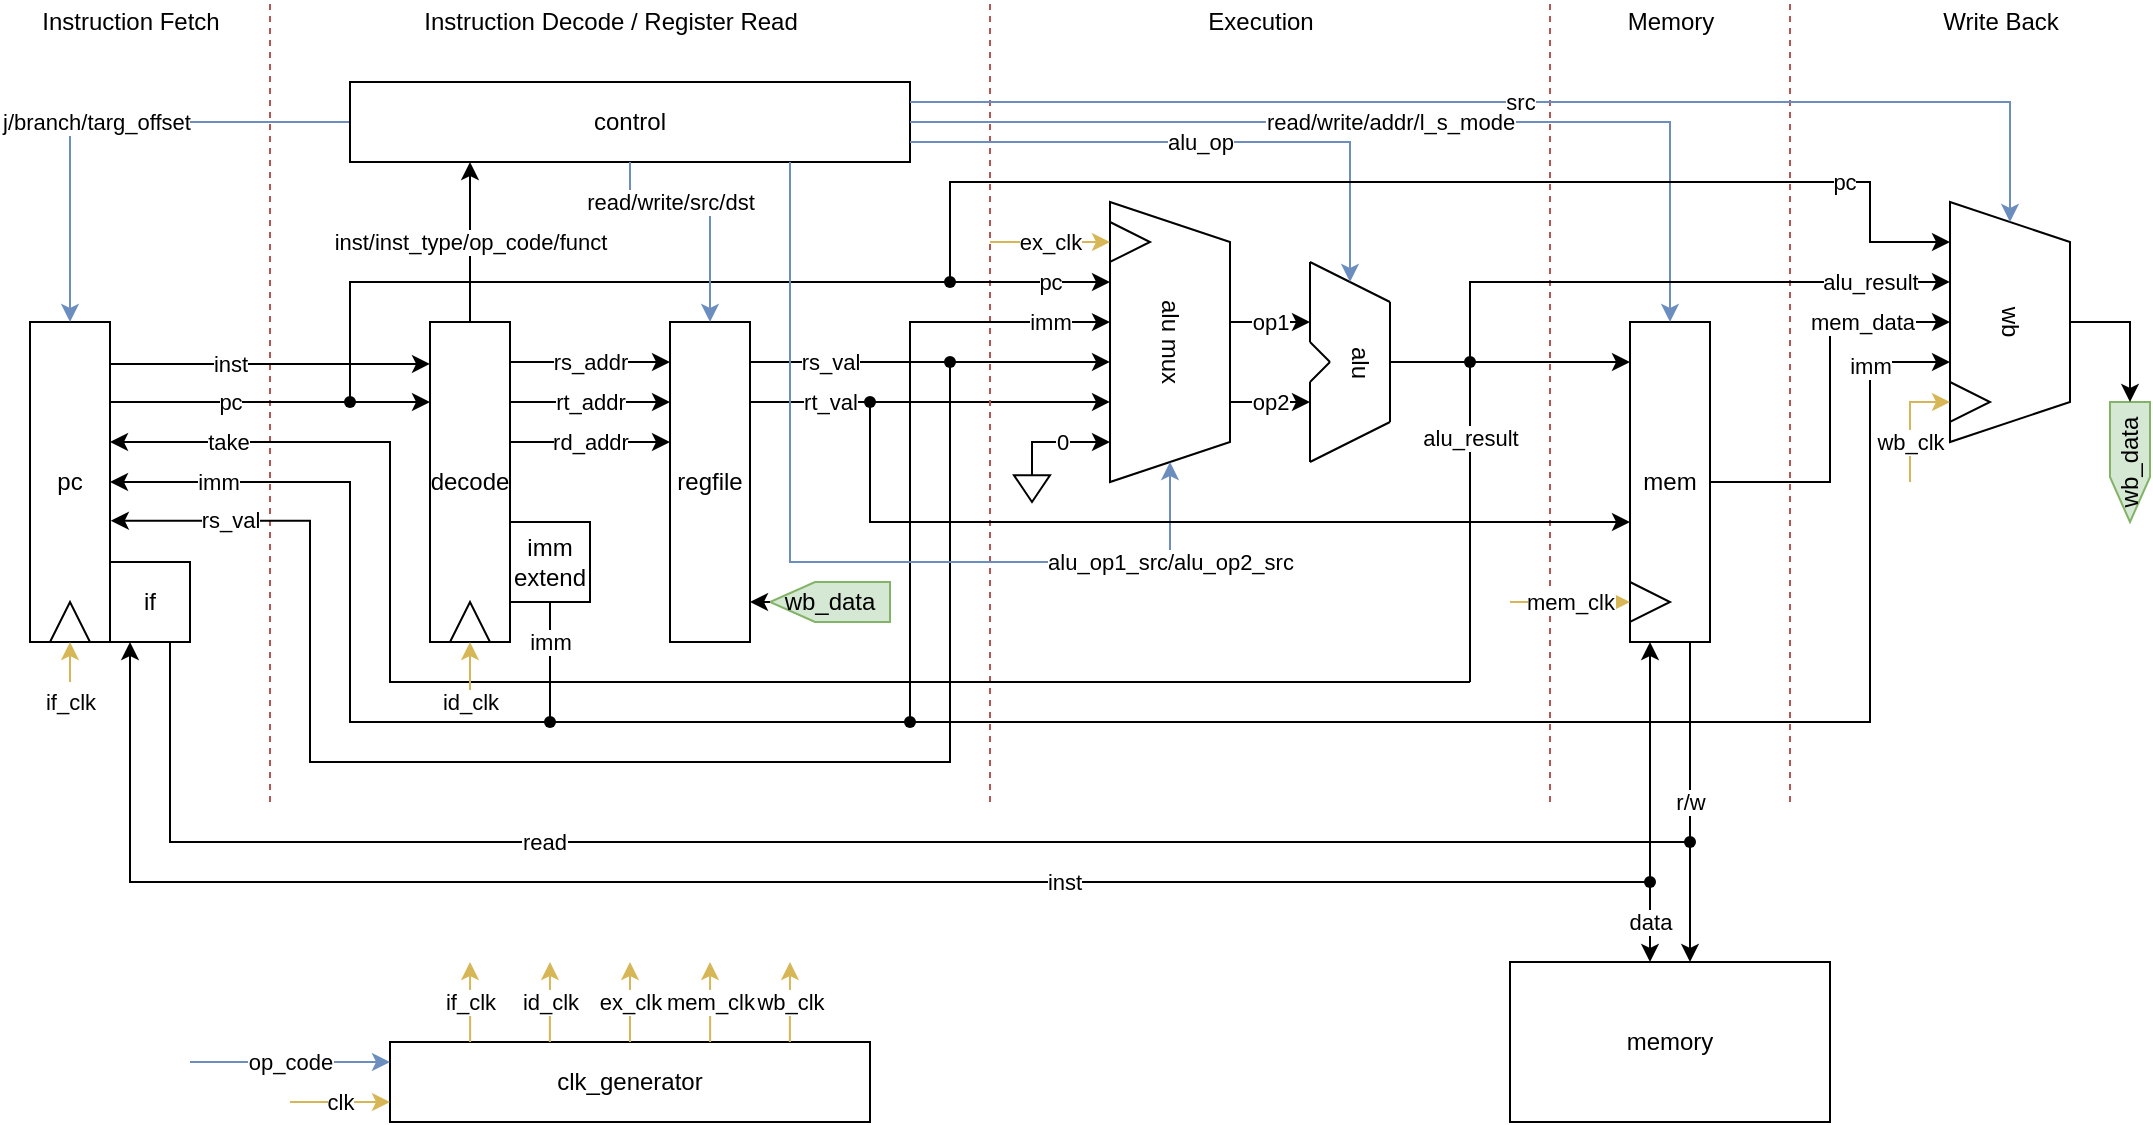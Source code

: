<mxfile version="16.0.2" type="device"><diagram id="kXGXtVitnuVFbZN-tH9j" name="Page-1"><mxGraphModel dx="1261" dy="783" grid="1" gridSize="10" guides="1" tooltips="1" connect="1" arrows="1" fold="1" page="1" pageScale="1" pageWidth="1169" pageHeight="827" math="0" shadow="0"><root><mxCell id="0"/><mxCell id="1" parent="0"/><mxCell id="jANy_Va856jDarxAY1Pt-2" value="pc" style="rounded=0;whiteSpace=wrap;html=1;" parent="1" vertex="1"><mxGeometry x="40" y="200" width="40" height="160" as="geometry"/></mxCell><mxCell id="jANy_Va856jDarxAY1Pt-3" value="" style="endArrow=none;dashed=1;html=1;rounded=0;fillColor=#f8cecc;strokeColor=#b85450;" parent="1" edge="1"><mxGeometry width="50" height="50" relative="1" as="geometry"><mxPoint x="160" y="440" as="sourcePoint"/><mxPoint x="160" y="40" as="targetPoint"/></mxGeometry></mxCell><mxCell id="jANy_Va856jDarxAY1Pt-5" value="Instruction Fetch" style="text;html=1;align=center;verticalAlign=middle;resizable=0;points=[];autosize=1;strokeColor=none;fillColor=none;" parent="1" vertex="1"><mxGeometry x="40" y="40" width="100" height="20" as="geometry"/></mxCell><mxCell id="jANy_Va856jDarxAY1Pt-7" value="if" style="whiteSpace=wrap;html=1;" parent="1" vertex="1"><mxGeometry x="80" y="320" width="40" height="40" as="geometry"/></mxCell><mxCell id="jANy_Va856jDarxAY1Pt-12" value="pc" style="endArrow=classic;html=1;rounded=0;exitX=1;exitY=0.25;exitDx=0;exitDy=0;entryX=0;entryY=0.25;entryDx=0;entryDy=0;" parent="1" source="jANy_Va856jDarxAY1Pt-2" target="jANy_Va856jDarxAY1Pt-22" edge="1"><mxGeometry x="-0.25" width="50" height="50" relative="1" as="geometry"><mxPoint x="80" y="279.6" as="sourcePoint"/><mxPoint x="280" y="240" as="targetPoint"/><mxPoint as="offset"/></mxGeometry></mxCell><mxCell id="jANy_Va856jDarxAY1Pt-14" value="inst" style="endArrow=classic;html=1;rounded=0;entryX=0;entryY=0.131;entryDx=0;entryDy=0;entryPerimeter=0;" parent="1" target="jANy_Va856jDarxAY1Pt-22" edge="1"><mxGeometry x="-0.25" width="50" height="50" relative="1" as="geometry"><mxPoint x="80" y="221" as="sourcePoint"/><mxPoint x="240" y="221" as="targetPoint"/><mxPoint as="offset"/></mxGeometry></mxCell><mxCell id="jANy_Va856jDarxAY1Pt-19" value="j/branch/targ_offset" style="edgeStyle=segmentEdgeStyle;endArrow=classic;html=1;rounded=0;exitX=0;exitY=0.5;exitDx=0;exitDy=0;entryX=0.5;entryY=0;entryDx=0;entryDy=0;fillColor=#dae8fc;strokeColor=#6c8ebf;" parent="1" source="jANy_Va856jDarxAY1Pt-23" target="jANy_Va856jDarxAY1Pt-2" edge="1"><mxGeometry x="0.072" width="50" height="50" relative="1" as="geometry"><mxPoint x="120" y="100" as="sourcePoint"/><mxPoint x="80" y="220" as="targetPoint"/><Array as="points"><mxPoint x="60" y="100"/></Array><mxPoint x="1" as="offset"/></mxGeometry></mxCell><mxCell id="jANy_Va856jDarxAY1Pt-20" value="read" style="endArrow=none;html=1;rounded=0;exitX=0.75;exitY=1;exitDx=0;exitDy=0;endFill=0;" parent="1" source="jANy_Va856jDarxAY1Pt-7" edge="1"><mxGeometry x="-0.333" width="50" height="50" relative="1" as="geometry"><mxPoint x="130" y="360" as="sourcePoint"/><mxPoint x="870" y="460" as="targetPoint"/><mxPoint as="offset"/><Array as="points"><mxPoint x="110" y="460"/></Array></mxGeometry></mxCell><mxCell id="jANy_Va856jDarxAY1Pt-21" value="inst" style="endArrow=classic;html=1;rounded=0;" parent="1" edge="1"><mxGeometry x="-0.333" width="50" height="50" relative="1" as="geometry"><mxPoint x="850" y="480" as="sourcePoint"/><mxPoint x="90" y="360" as="targetPoint"/><mxPoint as="offset"/><Array as="points"><mxPoint x="90" y="480"/></Array></mxGeometry></mxCell><mxCell id="jANy_Va856jDarxAY1Pt-22" value="decode" style="rounded=0;whiteSpace=wrap;html=1;" parent="1" vertex="1"><mxGeometry x="240" y="200" width="40" height="160" as="geometry"/></mxCell><mxCell id="jANy_Va856jDarxAY1Pt-23" value="control" style="rounded=0;whiteSpace=wrap;html=1;" parent="1" vertex="1"><mxGeometry x="200" y="80" width="280" height="40" as="geometry"/></mxCell><mxCell id="jANy_Va856jDarxAY1Pt-26" value="inst/inst_type/op_code/funct" style="endArrow=classic;html=1;rounded=0;exitX=0.5;exitY=0;exitDx=0;exitDy=0;" parent="1" source="jANy_Va856jDarxAY1Pt-22" edge="1"><mxGeometry width="50" height="50" relative="1" as="geometry"><mxPoint x="300" y="200" as="sourcePoint"/><mxPoint x="260" y="120" as="targetPoint"/><mxPoint as="offset"/></mxGeometry></mxCell><mxCell id="jANy_Va856jDarxAY1Pt-28" value="Instruction Decode / Register Read" style="text;html=1;align=center;verticalAlign=middle;resizable=0;points=[];autosize=1;strokeColor=none;fillColor=none;" parent="1" vertex="1"><mxGeometry x="230" y="40" width="200" height="20" as="geometry"/></mxCell><mxCell id="jANy_Va856jDarxAY1Pt-29" value="regfile" style="whiteSpace=wrap;html=1;" parent="1" vertex="1"><mxGeometry x="360" y="200" width="40" height="160" as="geometry"/></mxCell><mxCell id="jANy_Va856jDarxAY1Pt-30" value="rt_addr" style="endArrow=classic;html=1;rounded=0;exitX=1;exitY=0.25;exitDx=0;exitDy=0;entryX=0;entryY=0.25;entryDx=0;entryDy=0;" parent="1" source="jANy_Va856jDarxAY1Pt-22" target="jANy_Va856jDarxAY1Pt-29" edge="1"><mxGeometry width="50" height="50" relative="1" as="geometry"><mxPoint x="240" y="340" as="sourcePoint"/><mxPoint x="290" y="290" as="targetPoint"/></mxGeometry></mxCell><mxCell id="jANy_Va856jDarxAY1Pt-31" value="rs_addr" style="endArrow=classic;html=1;rounded=0;" parent="1" edge="1"><mxGeometry width="50" height="50" relative="1" as="geometry"><mxPoint x="280" y="220" as="sourcePoint"/><mxPoint x="360" y="220" as="targetPoint"/></mxGeometry></mxCell><mxCell id="jANy_Va856jDarxAY1Pt-32" value="imm extend" style="whiteSpace=wrap;html=1;aspect=fixed;" parent="1" vertex="1"><mxGeometry x="280" y="300" width="40" height="40" as="geometry"/></mxCell><mxCell id="jANy_Va856jDarxAY1Pt-36" value="imm" style="edgeStyle=elbowEdgeStyle;elbow=horizontal;endArrow=classic;html=1;rounded=0;entryX=1;entryY=0.5;entryDx=0;entryDy=0;" parent="1" target="jANy_Va856jDarxAY1Pt-2" edge="1"><mxGeometry x="0.684" width="50" height="50" relative="1" as="geometry"><mxPoint x="300" y="400" as="sourcePoint"/><mxPoint x="280" y="340" as="targetPoint"/><Array as="points"><mxPoint x="200" y="350"/></Array><mxPoint as="offset"/></mxGeometry></mxCell><mxCell id="jANy_Va856jDarxAY1Pt-37" value="imm" style="endArrow=none;html=1;rounded=0;entryX=0.5;entryY=1;entryDx=0;entryDy=0;" parent="1" target="jANy_Va856jDarxAY1Pt-32" edge="1"><mxGeometry x="0.333" width="50" height="50" relative="1" as="geometry"><mxPoint x="300" y="400" as="sourcePoint"/><mxPoint x="240" y="340" as="targetPoint"/><mxPoint as="offset"/></mxGeometry></mxCell><mxCell id="jANy_Va856jDarxAY1Pt-41" value="rs_val" style="edgeStyle=elbowEdgeStyle;elbow=horizontal;endArrow=classic;html=1;rounded=0;entryX=0.571;entryY=1;entryDx=0;entryDy=0;entryPerimeter=0;" parent="1" target="Ykakdfic_UmWaNhS7Apf-10" edge="1"><mxGeometry x="-0.556" width="50" height="50" relative="1" as="geometry"><mxPoint x="400" y="220" as="sourcePoint"/><mxPoint x="560" y="220" as="targetPoint"/><mxPoint as="offset"/><Array as="points"><mxPoint x="550" y="220"/></Array></mxGeometry></mxCell><mxCell id="jANy_Va856jDarxAY1Pt-42" value="rt_val" style="edgeStyle=elbowEdgeStyle;elbow=horizontal;endArrow=classic;html=1;rounded=0;entryX=0.714;entryY=1;entryDx=0;entryDy=0;entryPerimeter=0;" parent="1" target="Ykakdfic_UmWaNhS7Apf-10" edge="1"><mxGeometry x="-0.556" width="50" height="50" relative="1" as="geometry"><mxPoint x="400" y="240" as="sourcePoint"/><mxPoint x="550" y="220" as="targetPoint"/><mxPoint as="offset"/><Array as="points"><mxPoint x="560" y="240"/><mxPoint x="540" y="240"/></Array></mxGeometry></mxCell><mxCell id="Ykakdfic_UmWaNhS7Apf-1" value="" style="endArrow=none;dashed=1;html=1;rounded=0;fillColor=#f8cecc;strokeColor=#b85450;" parent="1" edge="1"><mxGeometry width="50" height="50" relative="1" as="geometry"><mxPoint x="520" y="440" as="sourcePoint"/><mxPoint x="520" y="40" as="targetPoint"/></mxGeometry></mxCell><mxCell id="Ykakdfic_UmWaNhS7Apf-2" value="Execution" style="text;html=1;align=center;verticalAlign=middle;resizable=0;points=[];autosize=1;strokeColor=none;fillColor=none;" parent="1" vertex="1"><mxGeometry x="620" y="40" width="70" height="20" as="geometry"/></mxCell><mxCell id="Ykakdfic_UmWaNhS7Apf-3" value="pc" style="edgeStyle=elbowEdgeStyle;elbow=vertical;endArrow=classic;html=1;rounded=0;" parent="1" edge="1"><mxGeometry x="0.864" width="50" height="50" relative="1" as="geometry"><mxPoint x="200" y="240" as="sourcePoint"/><mxPoint x="580" y="180" as="targetPoint"/><Array as="points"><mxPoint x="230" y="180"/></Array><mxPoint as="offset"/></mxGeometry></mxCell><mxCell id="Ykakdfic_UmWaNhS7Apf-5" value="rs_val" style="edgeStyle=segmentEdgeStyle;endArrow=classic;html=1;rounded=0;entryX=1.01;entryY=0.621;entryDx=0;entryDy=0;entryPerimeter=0;" parent="1" target="jANy_Va856jDarxAY1Pt-2" edge="1"><mxGeometry x="0.839" width="50" height="50" relative="1" as="geometry"><mxPoint x="500" y="220" as="sourcePoint"/><mxPoint x="220" y="400" as="targetPoint"/><Array as="points"><mxPoint x="500" y="420"/><mxPoint x="180" y="420"/><mxPoint x="180" y="299"/></Array><mxPoint as="offset"/></mxGeometry></mxCell><mxCell id="Ykakdfic_UmWaNhS7Apf-10" value="alu mux" style="shape=trapezoid;perimeter=trapezoidPerimeter;whiteSpace=wrap;html=1;fixedSize=1;rotation=90;" parent="1" vertex="1"><mxGeometry x="540" y="180" width="140" height="60" as="geometry"/></mxCell><mxCell id="Ykakdfic_UmWaNhS7Apf-12" value="imm" style="edgeStyle=elbowEdgeStyle;elbow=horizontal;endArrow=classic;html=1;rounded=0;entryX=0.429;entryY=1;entryDx=0;entryDy=0;entryPerimeter=0;" parent="1" target="Ykakdfic_UmWaNhS7Apf-10" edge="1"><mxGeometry x="0.875" width="50" height="50" relative="1" as="geometry"><mxPoint x="300" y="400" as="sourcePoint"/><mxPoint x="420" y="270" as="targetPoint"/><Array as="points"><mxPoint x="480" y="210"/><mxPoint x="480" y="300"/><mxPoint x="510" y="200"/><mxPoint x="500" y="340"/></Array><mxPoint as="offset"/></mxGeometry></mxCell><mxCell id="Ykakdfic_UmWaNhS7Apf-13" value="alu_op1_src/alu_op2_src" style="edgeStyle=segmentEdgeStyle;endArrow=classic;html=1;rounded=0;fillColor=#dae8fc;strokeColor=#6c8ebf;" parent="1" target="Ykakdfic_UmWaNhS7Apf-10" edge="1"><mxGeometry x="0.773" width="50" height="50" relative="1" as="geometry"><mxPoint x="420" y="120" as="sourcePoint"/><mxPoint x="610" y="140" as="targetPoint"/><Array as="points"><mxPoint x="420" y="320"/><mxPoint x="610" y="320"/></Array><mxPoint as="offset"/></mxGeometry></mxCell><mxCell id="Ykakdfic_UmWaNhS7Apf-15" value="" style="pointerEvents=1;verticalLabelPosition=bottom;shadow=0;dashed=0;align=center;html=1;verticalAlign=top;shape=mxgraph.electrical.signal_sources.signal_ground;" parent="1" vertex="1"><mxGeometry x="532" y="270" width="18" height="20" as="geometry"/></mxCell><mxCell id="Ykakdfic_UmWaNhS7Apf-17" value="0" style="edgeStyle=segmentEdgeStyle;endArrow=classic;html=1;rounded=0;exitX=0.5;exitY=0;exitDx=0;exitDy=0;exitPerimeter=0;" parent="1" source="Ykakdfic_UmWaNhS7Apf-15" edge="1"><mxGeometry width="50" height="50" relative="1" as="geometry"><mxPoint x="520" y="320" as="sourcePoint"/><mxPoint x="580" y="260" as="targetPoint"/><Array as="points"><mxPoint x="541" y="260"/></Array></mxGeometry></mxCell><mxCell id="Ykakdfic_UmWaNhS7Apf-23" value="" style="endArrow=none;html=1;rounded=0;" parent="1" edge="1"><mxGeometry width="50" height="50" relative="1" as="geometry"><mxPoint x="680" y="210" as="sourcePoint"/><mxPoint x="690" y="220" as="targetPoint"/></mxGeometry></mxCell><mxCell id="Ykakdfic_UmWaNhS7Apf-24" value="" style="endArrow=none;html=1;rounded=0;" parent="1" edge="1"><mxGeometry width="50" height="50" relative="1" as="geometry"><mxPoint x="680" y="230" as="sourcePoint"/><mxPoint x="690" y="220" as="targetPoint"/></mxGeometry></mxCell><mxCell id="Ykakdfic_UmWaNhS7Apf-25" value="" style="endArrow=none;html=1;rounded=0;" parent="1" edge="1"><mxGeometry width="50" height="50" relative="1" as="geometry"><mxPoint x="680" y="210" as="sourcePoint"/><mxPoint x="680" y="170" as="targetPoint"/></mxGeometry></mxCell><mxCell id="Ykakdfic_UmWaNhS7Apf-26" value="" style="endArrow=none;html=1;rounded=0;" parent="1" edge="1"><mxGeometry width="50" height="50" relative="1" as="geometry"><mxPoint x="680" y="230" as="sourcePoint"/><mxPoint x="680" y="270" as="targetPoint"/></mxGeometry></mxCell><mxCell id="Ykakdfic_UmWaNhS7Apf-27" value="" style="endArrow=none;html=1;rounded=0;" parent="1" edge="1"><mxGeometry width="50" height="50" relative="1" as="geometry"><mxPoint x="680" y="270" as="sourcePoint"/><mxPoint x="720" y="250" as="targetPoint"/></mxGeometry></mxCell><mxCell id="Ykakdfic_UmWaNhS7Apf-28" value="" style="endArrow=none;html=1;rounded=0;" parent="1" edge="1"><mxGeometry width="50" height="50" relative="1" as="geometry"><mxPoint x="680" y="170" as="sourcePoint"/><mxPoint x="720" y="190" as="targetPoint"/></mxGeometry></mxCell><mxCell id="Ykakdfic_UmWaNhS7Apf-29" value="" style="endArrow=none;html=1;rounded=0;" parent="1" edge="1"><mxGeometry width="50" height="50" relative="1" as="geometry"><mxPoint x="720" y="250" as="sourcePoint"/><mxPoint x="720" y="190" as="targetPoint"/></mxGeometry></mxCell><mxCell id="Ykakdfic_UmWaNhS7Apf-30" value="alu" style="text;html=1;align=center;verticalAlign=middle;resizable=0;points=[];autosize=1;strokeColor=none;fillColor=none;rotation=90;" parent="1" vertex="1"><mxGeometry x="690" y="210" width="30" height="20" as="geometry"/></mxCell><mxCell id="Ykakdfic_UmWaNhS7Apf-31" value="op1" style="endArrow=classic;html=1;rounded=0;" parent="1" edge="1"><mxGeometry width="50" height="50" relative="1" as="geometry"><mxPoint x="640" y="200" as="sourcePoint"/><mxPoint x="680" y="200" as="targetPoint"/><mxPoint as="offset"/></mxGeometry></mxCell><mxCell id="Ykakdfic_UmWaNhS7Apf-32" value="op2" style="endArrow=classic;html=1;rounded=0;" parent="1" edge="1"><mxGeometry width="50" height="50" relative="1" as="geometry"><mxPoint x="640" y="240" as="sourcePoint"/><mxPoint x="680" y="240" as="targetPoint"/></mxGeometry></mxCell><mxCell id="Ykakdfic_UmWaNhS7Apf-34" value="alu_op" style="edgeStyle=segmentEdgeStyle;endArrow=classic;html=1;rounded=0;exitX=1;exitY=0.75;exitDx=0;exitDy=0;fillColor=#dae8fc;strokeColor=#6c8ebf;" parent="1" source="jANy_Va856jDarxAY1Pt-23" edge="1"><mxGeometry width="50" height="50" relative="1" as="geometry"><mxPoint x="470" y="200" as="sourcePoint"/><mxPoint x="700" y="180" as="targetPoint"/></mxGeometry></mxCell><mxCell id="Ykakdfic_UmWaNhS7Apf-37" value="alu_result" style="endArrow=none;html=1;rounded=0;" parent="1" edge="1"><mxGeometry x="-0.222" width="50" height="50" relative="1" as="geometry"><mxPoint x="720" y="220" as="sourcePoint"/><mxPoint x="760" y="380" as="targetPoint"/><Array as="points"><mxPoint x="760" y="220"/></Array><mxPoint as="offset"/></mxGeometry></mxCell><mxCell id="Ykakdfic_UmWaNhS7Apf-38" value="take" style="edgeStyle=elbowEdgeStyle;elbow=horizontal;endArrow=classic;html=1;rounded=0;entryX=1;entryY=0.375;entryDx=0;entryDy=0;entryPerimeter=0;" parent="1" target="jANy_Va856jDarxAY1Pt-2" edge="1"><mxGeometry x="0.854" width="50" height="50" relative="1" as="geometry"><mxPoint x="760" y="380" as="sourcePoint"/><mxPoint x="130" y="260" as="targetPoint"/><Array as="points"><mxPoint x="220" y="320"/></Array><mxPoint as="offset"/></mxGeometry></mxCell><mxCell id="Ykakdfic_UmWaNhS7Apf-40" value="read/write/src/dst" style="edgeStyle=elbowEdgeStyle;elbow=vertical;endArrow=classic;html=1;rounded=0;exitX=0.5;exitY=1;exitDx=0;exitDy=0;entryX=0.5;entryY=0;entryDx=0;entryDy=0;fillColor=#dae8fc;strokeColor=#6c8ebf;" parent="1" source="jANy_Va856jDarxAY1Pt-23" target="jANy_Va856jDarxAY1Pt-29" edge="1"><mxGeometry x="-0.333" width="50" height="50" relative="1" as="geometry"><mxPoint x="330" y="190" as="sourcePoint"/><mxPoint x="380" y="140" as="targetPoint"/><Array as="points"><mxPoint x="340" y="140"/><mxPoint x="340" y="140"/><mxPoint x="350" y="140"/></Array><mxPoint as="offset"/></mxGeometry></mxCell><mxCell id="Ykakdfic_UmWaNhS7Apf-42" value="" style="endArrow=none;dashed=1;html=1;rounded=0;fillColor=#f8cecc;strokeColor=#b85450;" parent="1" edge="1"><mxGeometry width="50" height="50" relative="1" as="geometry"><mxPoint x="800" y="440" as="sourcePoint"/><mxPoint x="800" y="40" as="targetPoint"/></mxGeometry></mxCell><mxCell id="Ykakdfic_UmWaNhS7Apf-43" value="mem" style="whiteSpace=wrap;html=1;" parent="1" vertex="1"><mxGeometry x="840" y="200" width="40" height="160" as="geometry"/></mxCell><mxCell id="Ykakdfic_UmWaNhS7Apf-44" value="read/write/addr/l_s_mode" style="edgeStyle=segmentEdgeStyle;endArrow=classic;html=1;rounded=0;exitX=1;exitY=0.5;exitDx=0;exitDy=0;fillColor=#dae8fc;strokeColor=#6c8ebf;" parent="1" source="jANy_Va856jDarxAY1Pt-23" edge="1"><mxGeometry width="50" height="50" relative="1" as="geometry"><mxPoint x="590" y="90" as="sourcePoint"/><mxPoint x="860" y="200" as="targetPoint"/><Array as="points"><mxPoint x="860" y="100"/><mxPoint x="860" y="200"/></Array></mxGeometry></mxCell><mxCell id="Ykakdfic_UmWaNhS7Apf-45" value="" style="edgeStyle=segmentEdgeStyle;endArrow=classic;html=1;rounded=0;entryX=0;entryY=0.625;entryDx=0;entryDy=0;entryPerimeter=0;" parent="1" target="Ykakdfic_UmWaNhS7Apf-43" edge="1"><mxGeometry width="50" height="50" relative="1" as="geometry"><mxPoint x="460" y="240" as="sourcePoint"/><mxPoint x="830" y="300" as="targetPoint"/><Array as="points"><mxPoint x="460" y="300"/></Array></mxGeometry></mxCell><mxCell id="Ykakdfic_UmWaNhS7Apf-46" value="" style="endArrow=classic;html=1;rounded=0;entryX=0;entryY=0.125;entryDx=0;entryDy=0;entryPerimeter=0;" parent="1" target="Ykakdfic_UmWaNhS7Apf-43" edge="1"><mxGeometry width="50" height="50" relative="1" as="geometry"><mxPoint x="740" y="220" as="sourcePoint"/><mxPoint x="750" y="220" as="targetPoint"/></mxGeometry></mxCell><mxCell id="Ykakdfic_UmWaNhS7Apf-50" value="r/w" style="endArrow=classic;html=1;rounded=0;exitX=0.75;exitY=1;exitDx=0;exitDy=0;" parent="1" source="Ykakdfic_UmWaNhS7Apf-43" edge="1"><mxGeometry width="50" height="50" relative="1" as="geometry"><mxPoint x="890" y="360" as="sourcePoint"/><mxPoint x="870" y="520" as="targetPoint"/><mxPoint as="offset"/></mxGeometry></mxCell><mxCell id="Ykakdfic_UmWaNhS7Apf-52" value="data" style="endArrow=classic;startArrow=classic;html=1;rounded=0;" parent="1" edge="1"><mxGeometry x="-0.75" width="50" height="50" relative="1" as="geometry"><mxPoint x="850" y="520" as="sourcePoint"/><mxPoint x="850" y="360" as="targetPoint"/><mxPoint as="offset"/></mxGeometry></mxCell><mxCell id="Ykakdfic_UmWaNhS7Apf-53" value="Memory" style="text;html=1;align=center;verticalAlign=middle;resizable=0;points=[];autosize=1;strokeColor=none;fillColor=none;" parent="1" vertex="1"><mxGeometry x="830" y="40" width="60" height="20" as="geometry"/></mxCell><mxCell id="Ykakdfic_UmWaNhS7Apf-54" value="" style="endArrow=none;dashed=1;html=1;rounded=0;fillColor=#f8cecc;strokeColor=#b85450;" parent="1" edge="1"><mxGeometry width="50" height="50" relative="1" as="geometry"><mxPoint x="920" y="440" as="sourcePoint"/><mxPoint x="920" y="40" as="targetPoint"/></mxGeometry></mxCell><mxCell id="Ykakdfic_UmWaNhS7Apf-55" value="rd_addr" style="endArrow=classic;html=1;rounded=0;exitX=1;exitY=0.25;exitDx=0;exitDy=0;entryX=0;entryY=0.25;entryDx=0;entryDy=0;" parent="1" edge="1"><mxGeometry width="50" height="50" relative="1" as="geometry"><mxPoint x="280" y="260" as="sourcePoint"/><mxPoint x="360" y="260" as="targetPoint"/></mxGeometry></mxCell><mxCell id="Ykakdfic_UmWaNhS7Apf-56" value="Write Back" style="text;html=1;align=center;verticalAlign=middle;resizable=0;points=[];autosize=1;strokeColor=none;fillColor=none;" parent="1" vertex="1"><mxGeometry x="990" y="40" width="70" height="20" as="geometry"/></mxCell><mxCell id="Ykakdfic_UmWaNhS7Apf-58" value="wb" style="shape=trapezoid;perimeter=trapezoidPerimeter;whiteSpace=wrap;html=1;fixedSize=1;rotation=90;" parent="1" vertex="1"><mxGeometry x="970" y="170" width="120" height="60" as="geometry"/></mxCell><mxCell id="Ykakdfic_UmWaNhS7Apf-64" value="pc" style="edgeStyle=segmentEdgeStyle;endArrow=classic;html=1;rounded=0;entryX=0.167;entryY=1;entryDx=0;entryDy=0;entryPerimeter=0;" parent="1" target="Ykakdfic_UmWaNhS7Apf-58" edge="1"><mxGeometry x="0.714" width="50" height="50" relative="1" as="geometry"><mxPoint x="500" y="180" as="sourcePoint"/><mxPoint x="960" y="170" as="targetPoint"/><Array as="points"><mxPoint x="500" y="130"/><mxPoint x="960" y="130"/><mxPoint x="960" y="160"/></Array><mxPoint as="offset"/></mxGeometry></mxCell><mxCell id="Ykakdfic_UmWaNhS7Apf-83" value="src" style="endArrow=classic;html=1;rounded=0;exitX=1;exitY=0.25;exitDx=0;exitDy=0;entryX=0;entryY=0.5;entryDx=0;entryDy=0;fillColor=#dae8fc;strokeColor=#6c8ebf;" parent="1" source="jANy_Va856jDarxAY1Pt-23" target="Ykakdfic_UmWaNhS7Apf-58" edge="1"><mxGeometry width="50" height="50" relative="1" as="geometry"><mxPoint x="730" y="250" as="sourcePoint"/><mxPoint x="1000" y="90" as="targetPoint"/><Array as="points"><mxPoint x="1030" y="90"/></Array></mxGeometry></mxCell><mxCell id="Ykakdfic_UmWaNhS7Apf-84" value="alu_result" style="endArrow=classic;html=1;rounded=0;entryX=0.333;entryY=1;entryDx=0;entryDy=0;entryPerimeter=0;" parent="1" target="Ykakdfic_UmWaNhS7Apf-58" edge="1"><mxGeometry x="0.714" width="50" height="50" relative="1" as="geometry"><mxPoint x="760" y="220" as="sourcePoint"/><mxPoint x="900" y="190" as="targetPoint"/><Array as="points"><mxPoint x="760" y="180"/><mxPoint x="930" y="180"/></Array><mxPoint as="offset"/></mxGeometry></mxCell><mxCell id="Ykakdfic_UmWaNhS7Apf-85" value="mem_data" style="endArrow=classic;html=1;rounded=0;exitX=1;exitY=0.5;exitDx=0;exitDy=0;entryX=0.5;entryY=1;entryDx=0;entryDy=0;" parent="1" source="Ykakdfic_UmWaNhS7Apf-43" target="Ykakdfic_UmWaNhS7Apf-58" edge="1"><mxGeometry x="0.556" width="50" height="50" relative="1" as="geometry"><mxPoint x="830" y="290" as="sourcePoint"/><mxPoint x="1000" y="220" as="targetPoint"/><Array as="points"><mxPoint x="940" y="280"/><mxPoint x="940" y="200"/></Array><mxPoint as="offset"/></mxGeometry></mxCell><mxCell id="Ykakdfic_UmWaNhS7Apf-86" value="imm" style="endArrow=classic;html=1;rounded=0;entryX=0.667;entryY=1;entryDx=0;entryDy=0;entryPerimeter=0;" parent="1" target="Ykakdfic_UmWaNhS7Apf-58" edge="1"><mxGeometry x="0.882" width="50" height="50" relative="1" as="geometry"><mxPoint x="480" y="400" as="sourcePoint"/><mxPoint x="980" y="260" as="targetPoint"/><Array as="points"><mxPoint x="960" y="400"/><mxPoint x="960" y="220"/></Array><mxPoint as="offset"/></mxGeometry></mxCell><mxCell id="Ykakdfic_UmWaNhS7Apf-87" value="wb_data" style="shape=offPageConnector;whiteSpace=wrap;html=1;rotation=0;horizontal=0;verticalAlign=middle;fillColor=#d5e8d4;strokeColor=#82b366;" parent="1" vertex="1"><mxGeometry x="1080" y="240" width="20" height="60" as="geometry"/></mxCell><mxCell id="Ykakdfic_UmWaNhS7Apf-88" value="" style="edgeStyle=segmentEdgeStyle;endArrow=classic;html=1;rounded=0;entryX=0.5;entryY=0;entryDx=0;entryDy=0;exitX=0.5;exitY=0;exitDx=0;exitDy=0;" parent="1" source="Ykakdfic_UmWaNhS7Apf-58" target="Ykakdfic_UmWaNhS7Apf-87" edge="1"><mxGeometry width="50" height="50" relative="1" as="geometry"><mxPoint x="1065" y="200" as="sourcePoint"/><mxPoint x="1115" y="150" as="targetPoint"/></mxGeometry></mxCell><mxCell id="Ykakdfic_UmWaNhS7Apf-89" value="wb_data" style="shape=offPageConnector;whiteSpace=wrap;html=1;rotation=90;fillColor=#d5e8d4;strokeColor=#82b366;horizontal=0;" parent="1" vertex="1"><mxGeometry x="430" y="310" width="20" height="60" as="geometry"/></mxCell><mxCell id="Ykakdfic_UmWaNhS7Apf-90" value="" style="endArrow=classic;html=1;rounded=0;exitX=0.5;exitY=1;exitDx=0;exitDy=0;entryX=1;entryY=0.875;entryDx=0;entryDy=0;entryPerimeter=0;" parent="1" source="Ykakdfic_UmWaNhS7Apf-89" target="jANy_Va856jDarxAY1Pt-29" edge="1"><mxGeometry width="50" height="50" relative="1" as="geometry"><mxPoint x="510" y="320" as="sourcePoint"/><mxPoint x="560" y="270" as="targetPoint"/></mxGeometry></mxCell><mxCell id="Ykakdfic_UmWaNhS7Apf-93" value="" style="shape=waypoint;sketch=0;fillStyle=solid;size=6;pointerEvents=1;points=[];fillColor=none;resizable=0;rotatable=0;perimeter=centerPerimeter;snapToPoint=1;connectable=0;allowArrows=0;recursiveResize=0;" parent="1" vertex="1"><mxGeometry x="460" y="380" width="40" height="40" as="geometry"/></mxCell><mxCell id="Ykakdfic_UmWaNhS7Apf-94" value="" style="shape=waypoint;sketch=0;fillStyle=solid;size=6;pointerEvents=1;points=[];fillColor=none;resizable=0;rotatable=0;perimeter=centerPerimeter;snapToPoint=1;connectable=0;allowArrows=0;recursiveResize=0;" parent="1" vertex="1"><mxGeometry x="280" y="380" width="40" height="40" as="geometry"/></mxCell><mxCell id="Ykakdfic_UmWaNhS7Apf-95" value="" style="shape=waypoint;sketch=0;fillStyle=solid;size=6;pointerEvents=1;points=[];fillColor=none;resizable=0;rotatable=0;perimeter=centerPerimeter;snapToPoint=1;connectable=0;allowArrows=0;recursiveResize=0;" parent="1" vertex="1"><mxGeometry x="180" y="220" width="40" height="40" as="geometry"/></mxCell><mxCell id="Ykakdfic_UmWaNhS7Apf-96" value="" style="shape=waypoint;sketch=0;fillStyle=solid;size=6;pointerEvents=1;points=[];fillColor=none;resizable=0;rotatable=0;perimeter=centerPerimeter;snapToPoint=1;connectable=0;allowArrows=0;recursiveResize=0;" parent="1" vertex="1"><mxGeometry x="480" y="200" width="40" height="40" as="geometry"/></mxCell><mxCell id="Ykakdfic_UmWaNhS7Apf-97" value="" style="shape=waypoint;sketch=0;fillStyle=solid;size=6;pointerEvents=1;points=[];fillColor=none;resizable=0;rotatable=0;perimeter=centerPerimeter;snapToPoint=1;connectable=0;allowArrows=0;recursiveResize=0;" parent="1" vertex="1"><mxGeometry x="740" y="200" width="40" height="40" as="geometry"/></mxCell><mxCell id="Ykakdfic_UmWaNhS7Apf-98" value="" style="shape=waypoint;sketch=0;fillStyle=solid;size=6;pointerEvents=1;points=[];fillColor=none;resizable=0;rotatable=0;perimeter=centerPerimeter;snapToPoint=1;connectable=0;allowArrows=0;recursiveResize=0;" parent="1" vertex="1"><mxGeometry x="440" y="220" width="40" height="40" as="geometry"/></mxCell><mxCell id="Ykakdfic_UmWaNhS7Apf-99" value="" style="shape=waypoint;sketch=0;fillStyle=solid;size=6;pointerEvents=1;points=[];fillColor=none;resizable=0;rotatable=0;perimeter=centerPerimeter;snapToPoint=1;connectable=0;allowArrows=0;recursiveResize=0;" parent="1" vertex="1"><mxGeometry x="480" y="160" width="40" height="40" as="geometry"/></mxCell><mxCell id="8yU01PT0Piwa1YBttkUz-1" value="clk_generator" style="rounded=0;whiteSpace=wrap;html=1;" parent="1" vertex="1"><mxGeometry x="220" y="560" width="240" height="40" as="geometry"/></mxCell><mxCell id="8yU01PT0Piwa1YBttkUz-5" value="clk" style="endArrow=classic;html=1;rounded=0;entryX=0;entryY=0.75;entryDx=0;entryDy=0;fillColor=#fff2cc;strokeColor=#d6b656;" parent="1" target="8yU01PT0Piwa1YBttkUz-1" edge="1"><mxGeometry width="50" height="50" relative="1" as="geometry"><mxPoint x="170" y="590" as="sourcePoint"/><mxPoint x="410" y="320" as="targetPoint"/></mxGeometry></mxCell><mxCell id="8yU01PT0Piwa1YBttkUz-6" value="if_clk" style="endArrow=classic;html=1;rounded=0;exitX=0.167;exitY=0;exitDx=0;exitDy=0;exitPerimeter=0;fillColor=#fff2cc;strokeColor=#d6b656;" parent="1" source="8yU01PT0Piwa1YBttkUz-1" edge="1"><mxGeometry width="50" height="50" relative="1" as="geometry"><mxPoint x="260" y="550" as="sourcePoint"/><mxPoint x="260" y="520" as="targetPoint"/></mxGeometry></mxCell><mxCell id="8yU01PT0Piwa1YBttkUz-7" value="id_clk" style="endArrow=classic;html=1;rounded=0;exitX=0.333;exitY=0;exitDx=0;exitDy=0;exitPerimeter=0;fillColor=#fff2cc;strokeColor=#d6b656;" parent="1" source="8yU01PT0Piwa1YBttkUz-1" edge="1"><mxGeometry width="50" height="50" relative="1" as="geometry"><mxPoint x="270.08" y="570" as="sourcePoint"/><mxPoint x="300" y="520" as="targetPoint"/></mxGeometry></mxCell><mxCell id="8yU01PT0Piwa1YBttkUz-8" value="ex_clk" style="endArrow=classic;html=1;rounded=0;exitX=0.5;exitY=0;exitDx=0;exitDy=0;fillColor=#fff2cc;strokeColor=#d6b656;" parent="1" source="8yU01PT0Piwa1YBttkUz-1" edge="1"><mxGeometry width="50" height="50" relative="1" as="geometry"><mxPoint x="280.08" y="580" as="sourcePoint"/><mxPoint x="340" y="520" as="targetPoint"/></mxGeometry></mxCell><mxCell id="8yU01PT0Piwa1YBttkUz-9" value="mem_clk" style="endArrow=classic;html=1;rounded=0;exitX=0.667;exitY=0;exitDx=0;exitDy=0;exitPerimeter=0;fillColor=#fff2cc;strokeColor=#d6b656;" parent="1" source="8yU01PT0Piwa1YBttkUz-1" edge="1"><mxGeometry width="50" height="50" relative="1" as="geometry"><mxPoint x="290.08" y="590" as="sourcePoint"/><mxPoint x="380" y="520" as="targetPoint"/></mxGeometry></mxCell><mxCell id="8yU01PT0Piwa1YBttkUz-10" value="wb_clk" style="endArrow=classic;html=1;rounded=0;exitX=0.833;exitY=0;exitDx=0;exitDy=0;exitPerimeter=0;fillColor=#fff2cc;strokeColor=#d6b656;" parent="1" source="8yU01PT0Piwa1YBttkUz-1" edge="1"><mxGeometry width="50" height="50" relative="1" as="geometry"><mxPoint x="300.08" y="600" as="sourcePoint"/><mxPoint x="420" y="520" as="targetPoint"/></mxGeometry></mxCell><mxCell id="8yU01PT0Piwa1YBttkUz-11" value="" style="triangle;whiteSpace=wrap;html=1;rotation=-90;" parent="1" vertex="1"><mxGeometry x="50" y="340" width="20" height="20" as="geometry"/></mxCell><mxCell id="8yU01PT0Piwa1YBttkUz-12" value="" style="triangle;whiteSpace=wrap;html=1;rotation=-90;" parent="1" vertex="1"><mxGeometry x="250" y="340" width="20" height="20" as="geometry"/></mxCell><mxCell id="8yU01PT0Piwa1YBttkUz-14" value="" style="triangle;whiteSpace=wrap;html=1;rotation=0;" parent="1" vertex="1"><mxGeometry x="840" y="330" width="20" height="20" as="geometry"/></mxCell><mxCell id="8yU01PT0Piwa1YBttkUz-15" value="" style="triangle;whiteSpace=wrap;html=1;rotation=0;" parent="1" vertex="1"><mxGeometry x="580" y="150" width="20" height="20" as="geometry"/></mxCell><mxCell id="8yU01PT0Piwa1YBttkUz-16" value="if_clk" style="endArrow=classic;html=1;rounded=0;fillColor=#fff2cc;strokeColor=#d6b656;entryX=0;entryY=0.5;entryDx=0;entryDy=0;" parent="1" target="8yU01PT0Piwa1YBttkUz-11" edge="1"><mxGeometry x="-1" y="-10" width="50" height="50" relative="1" as="geometry"><mxPoint x="60" y="380" as="sourcePoint"/><mxPoint x="410" y="490" as="targetPoint"/><mxPoint x="-10" y="10" as="offset"/></mxGeometry></mxCell><mxCell id="8yU01PT0Piwa1YBttkUz-17" value="" style="triangle;whiteSpace=wrap;html=1;rotation=0;" parent="1" vertex="1"><mxGeometry x="1000" y="230" width="20" height="20" as="geometry"/></mxCell><mxCell id="8yU01PT0Piwa1YBttkUz-18" value="id_clk" style="endArrow=classic;html=1;rounded=0;fillColor=#fff2cc;strokeColor=#d6b656;entryX=0;entryY=0.5;entryDx=0;entryDy=0;" parent="1" target="8yU01PT0Piwa1YBttkUz-12" edge="1"><mxGeometry x="-1" width="50" height="50" relative="1" as="geometry"><mxPoint x="260" y="390" as="sourcePoint"/><mxPoint x="450" y="490" as="targetPoint"/><mxPoint as="offset"/></mxGeometry></mxCell><mxCell id="8yU01PT0Piwa1YBttkUz-21" value="ex_clk" style="endArrow=classic;html=1;rounded=0;fillColor=#fff2cc;strokeColor=#d6b656;entryX=0;entryY=0.5;entryDx=0;entryDy=0;" parent="1" target="8yU01PT0Piwa1YBttkUz-15" edge="1"><mxGeometry width="50" height="50" relative="1" as="geometry"><mxPoint x="520" y="160" as="sourcePoint"/><mxPoint x="490" y="490" as="targetPoint"/></mxGeometry></mxCell><mxCell id="8yU01PT0Piwa1YBttkUz-22" value="mem_clk" style="endArrow=classic;html=1;rounded=0;fillColor=#fff2cc;strokeColor=#d6b656;entryX=0;entryY=0.5;entryDx=0;entryDy=0;" parent="1" target="8yU01PT0Piwa1YBttkUz-14" edge="1"><mxGeometry width="50" height="50" relative="1" as="geometry"><mxPoint x="780" y="340" as="sourcePoint"/><mxPoint x="530" y="490" as="targetPoint"/></mxGeometry></mxCell><mxCell id="8yU01PT0Piwa1YBttkUz-23" value="wb_clk" style="endArrow=classic;html=1;rounded=0;fillColor=#fff2cc;strokeColor=#d6b656;entryX=0;entryY=0.5;entryDx=0;entryDy=0;" parent="1" target="8yU01PT0Piwa1YBttkUz-17" edge="1"><mxGeometry x="-0.333" width="50" height="50" relative="1" as="geometry"><mxPoint x="980" y="280" as="sourcePoint"/><mxPoint x="570" y="490" as="targetPoint"/><Array as="points"><mxPoint x="980" y="240"/></Array><mxPoint as="offset"/></mxGeometry></mxCell><mxCell id="3vsSPVuRXf0QnlBcIb4v-1" value="op_code" style="endArrow=classic;html=1;rounded=0;entryX=0;entryY=0.25;entryDx=0;entryDy=0;fillColor=#dae8fc;strokeColor=#6c8ebf;" edge="1" parent="1" target="8yU01PT0Piwa1YBttkUz-1"><mxGeometry width="50" height="50" relative="1" as="geometry"><mxPoint x="120" y="570" as="sourcePoint"/><mxPoint x="220" y="500" as="targetPoint"/></mxGeometry></mxCell><mxCell id="3vsSPVuRXf0QnlBcIb4v-2" value="memory" style="rounded=0;whiteSpace=wrap;html=1;" vertex="1" parent="1"><mxGeometry x="780" y="520" width="160" height="80" as="geometry"/></mxCell><mxCell id="3vsSPVuRXf0QnlBcIb4v-3" value="" style="shape=waypoint;sketch=0;fillStyle=solid;size=6;pointerEvents=1;points=[];fillColor=none;resizable=0;rotatable=0;perimeter=centerPerimeter;snapToPoint=1;connectable=0;allowArrows=0;recursiveResize=0;" vertex="1" parent="1"><mxGeometry x="850" y="440" width="40" height="40" as="geometry"/></mxCell><mxCell id="3vsSPVuRXf0QnlBcIb4v-4" value="" style="shape=waypoint;sketch=0;fillStyle=solid;size=6;pointerEvents=1;points=[];fillColor=none;resizable=0;rotatable=0;perimeter=centerPerimeter;snapToPoint=1;connectable=0;allowArrows=0;recursiveResize=0;" vertex="1" parent="1"><mxGeometry x="830" y="460" width="40" height="40" as="geometry"/></mxCell></root></mxGraphModel></diagram></mxfile>